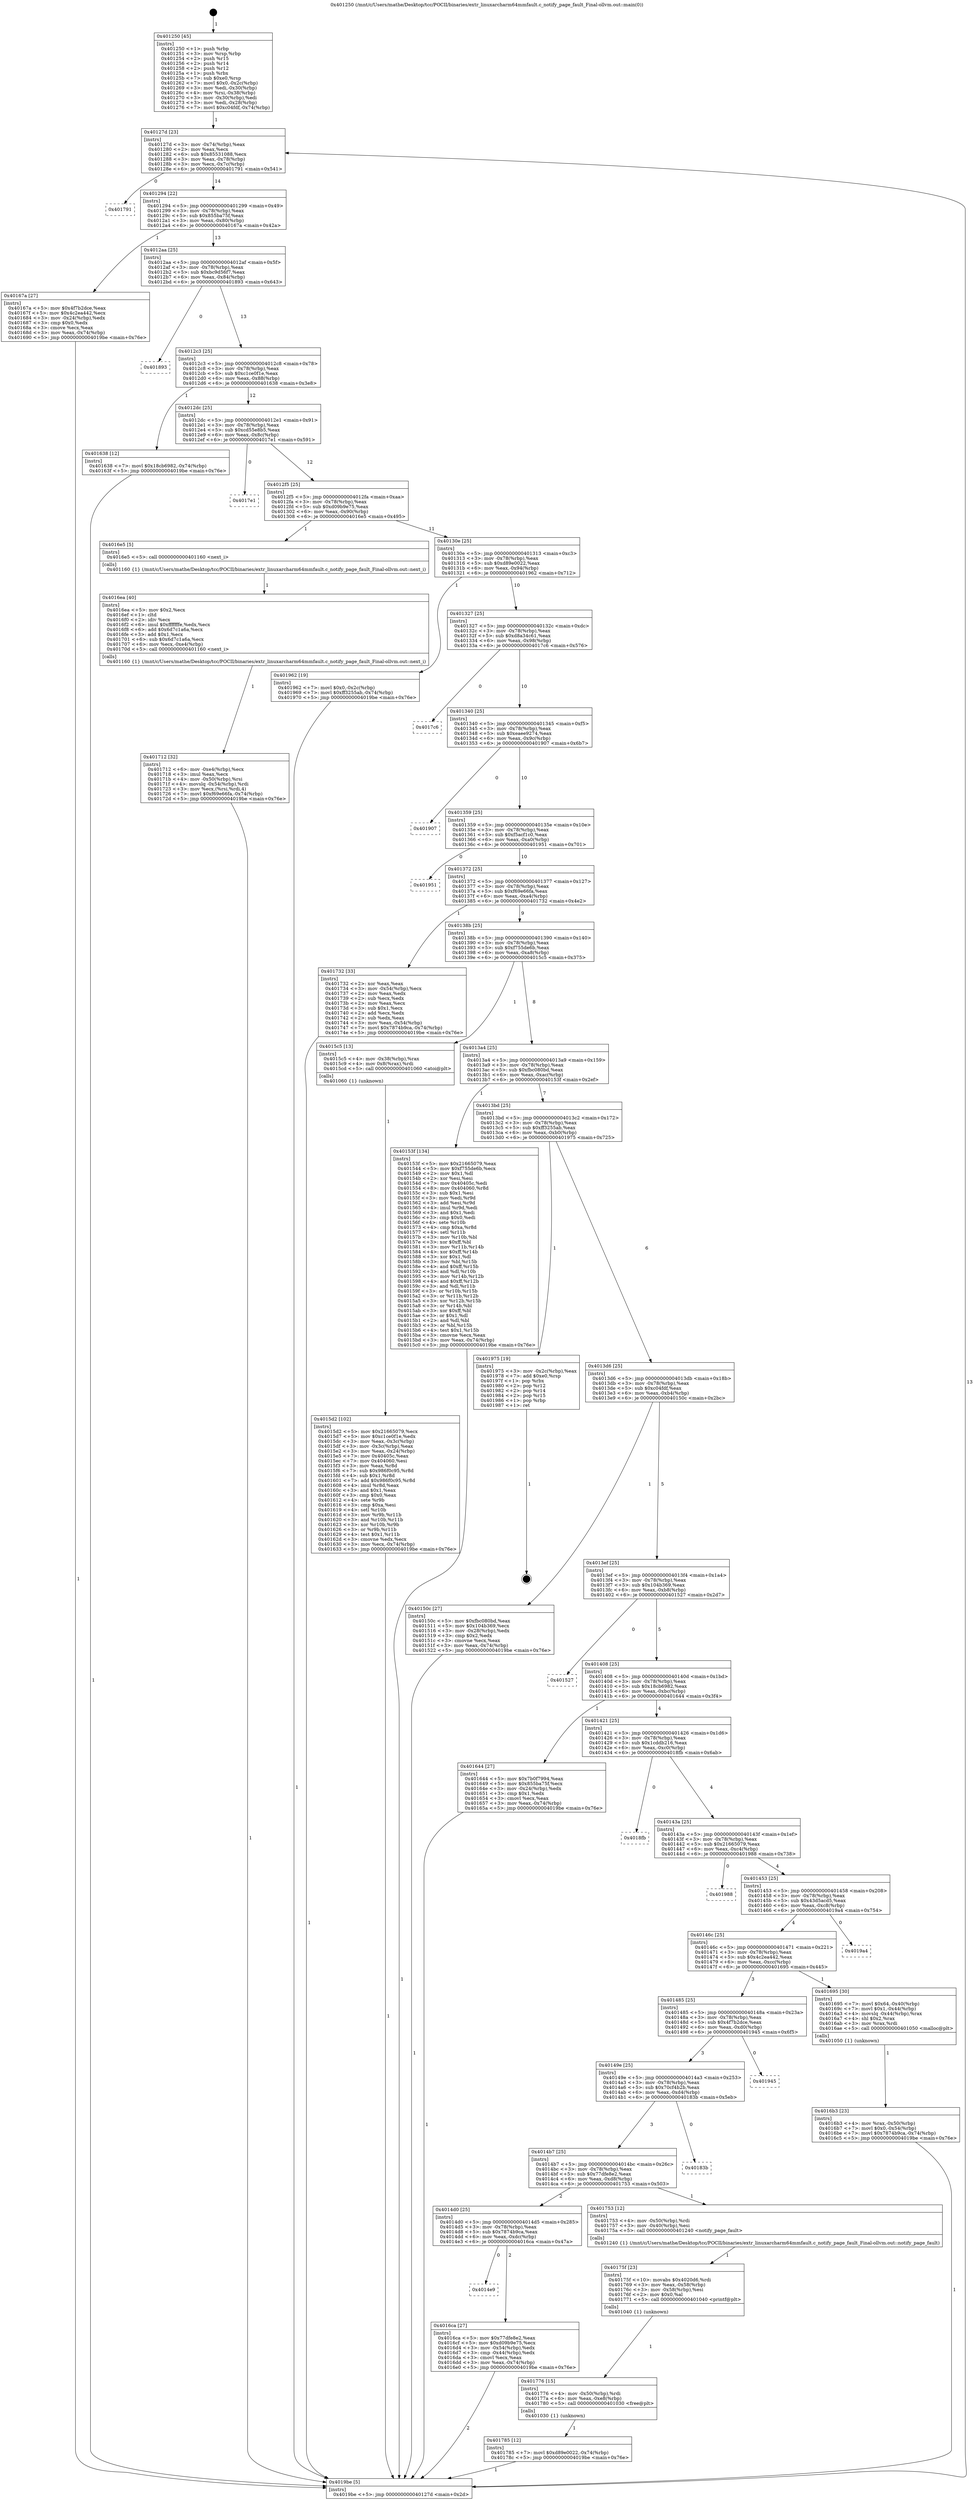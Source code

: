 digraph "0x401250" {
  label = "0x401250 (/mnt/c/Users/mathe/Desktop/tcc/POCII/binaries/extr_linuxarcharm64mmfault.c_notify_page_fault_Final-ollvm.out::main(0))"
  labelloc = "t"
  node[shape=record]

  Entry [label="",width=0.3,height=0.3,shape=circle,fillcolor=black,style=filled]
  "0x40127d" [label="{
     0x40127d [23]\l
     | [instrs]\l
     &nbsp;&nbsp;0x40127d \<+3\>: mov -0x74(%rbp),%eax\l
     &nbsp;&nbsp;0x401280 \<+2\>: mov %eax,%ecx\l
     &nbsp;&nbsp;0x401282 \<+6\>: sub $0x85531088,%ecx\l
     &nbsp;&nbsp;0x401288 \<+3\>: mov %eax,-0x78(%rbp)\l
     &nbsp;&nbsp;0x40128b \<+3\>: mov %ecx,-0x7c(%rbp)\l
     &nbsp;&nbsp;0x40128e \<+6\>: je 0000000000401791 \<main+0x541\>\l
  }"]
  "0x401791" [label="{
     0x401791\l
  }", style=dashed]
  "0x401294" [label="{
     0x401294 [22]\l
     | [instrs]\l
     &nbsp;&nbsp;0x401294 \<+5\>: jmp 0000000000401299 \<main+0x49\>\l
     &nbsp;&nbsp;0x401299 \<+3\>: mov -0x78(%rbp),%eax\l
     &nbsp;&nbsp;0x40129c \<+5\>: sub $0x855ba75f,%eax\l
     &nbsp;&nbsp;0x4012a1 \<+3\>: mov %eax,-0x80(%rbp)\l
     &nbsp;&nbsp;0x4012a4 \<+6\>: je 000000000040167a \<main+0x42a\>\l
  }"]
  Exit [label="",width=0.3,height=0.3,shape=circle,fillcolor=black,style=filled,peripheries=2]
  "0x40167a" [label="{
     0x40167a [27]\l
     | [instrs]\l
     &nbsp;&nbsp;0x40167a \<+5\>: mov $0x4f7b2dce,%eax\l
     &nbsp;&nbsp;0x40167f \<+5\>: mov $0x4c2ea442,%ecx\l
     &nbsp;&nbsp;0x401684 \<+3\>: mov -0x24(%rbp),%edx\l
     &nbsp;&nbsp;0x401687 \<+3\>: cmp $0x0,%edx\l
     &nbsp;&nbsp;0x40168a \<+3\>: cmove %ecx,%eax\l
     &nbsp;&nbsp;0x40168d \<+3\>: mov %eax,-0x74(%rbp)\l
     &nbsp;&nbsp;0x401690 \<+5\>: jmp 00000000004019be \<main+0x76e\>\l
  }"]
  "0x4012aa" [label="{
     0x4012aa [25]\l
     | [instrs]\l
     &nbsp;&nbsp;0x4012aa \<+5\>: jmp 00000000004012af \<main+0x5f\>\l
     &nbsp;&nbsp;0x4012af \<+3\>: mov -0x78(%rbp),%eax\l
     &nbsp;&nbsp;0x4012b2 \<+5\>: sub $0xbc9d56f7,%eax\l
     &nbsp;&nbsp;0x4012b7 \<+6\>: mov %eax,-0x84(%rbp)\l
     &nbsp;&nbsp;0x4012bd \<+6\>: je 0000000000401893 \<main+0x643\>\l
  }"]
  "0x401785" [label="{
     0x401785 [12]\l
     | [instrs]\l
     &nbsp;&nbsp;0x401785 \<+7\>: movl $0xd89e0022,-0x74(%rbp)\l
     &nbsp;&nbsp;0x40178c \<+5\>: jmp 00000000004019be \<main+0x76e\>\l
  }"]
  "0x401893" [label="{
     0x401893\l
  }", style=dashed]
  "0x4012c3" [label="{
     0x4012c3 [25]\l
     | [instrs]\l
     &nbsp;&nbsp;0x4012c3 \<+5\>: jmp 00000000004012c8 \<main+0x78\>\l
     &nbsp;&nbsp;0x4012c8 \<+3\>: mov -0x78(%rbp),%eax\l
     &nbsp;&nbsp;0x4012cb \<+5\>: sub $0xc1ce0f1e,%eax\l
     &nbsp;&nbsp;0x4012d0 \<+6\>: mov %eax,-0x88(%rbp)\l
     &nbsp;&nbsp;0x4012d6 \<+6\>: je 0000000000401638 \<main+0x3e8\>\l
  }"]
  "0x401776" [label="{
     0x401776 [15]\l
     | [instrs]\l
     &nbsp;&nbsp;0x401776 \<+4\>: mov -0x50(%rbp),%rdi\l
     &nbsp;&nbsp;0x40177a \<+6\>: mov %eax,-0xe8(%rbp)\l
     &nbsp;&nbsp;0x401780 \<+5\>: call 0000000000401030 \<free@plt\>\l
     | [calls]\l
     &nbsp;&nbsp;0x401030 \{1\} (unknown)\l
  }"]
  "0x401638" [label="{
     0x401638 [12]\l
     | [instrs]\l
     &nbsp;&nbsp;0x401638 \<+7\>: movl $0x18cb6982,-0x74(%rbp)\l
     &nbsp;&nbsp;0x40163f \<+5\>: jmp 00000000004019be \<main+0x76e\>\l
  }"]
  "0x4012dc" [label="{
     0x4012dc [25]\l
     | [instrs]\l
     &nbsp;&nbsp;0x4012dc \<+5\>: jmp 00000000004012e1 \<main+0x91\>\l
     &nbsp;&nbsp;0x4012e1 \<+3\>: mov -0x78(%rbp),%eax\l
     &nbsp;&nbsp;0x4012e4 \<+5\>: sub $0xcd55e8b5,%eax\l
     &nbsp;&nbsp;0x4012e9 \<+6\>: mov %eax,-0x8c(%rbp)\l
     &nbsp;&nbsp;0x4012ef \<+6\>: je 00000000004017e1 \<main+0x591\>\l
  }"]
  "0x40175f" [label="{
     0x40175f [23]\l
     | [instrs]\l
     &nbsp;&nbsp;0x40175f \<+10\>: movabs $0x4020d6,%rdi\l
     &nbsp;&nbsp;0x401769 \<+3\>: mov %eax,-0x58(%rbp)\l
     &nbsp;&nbsp;0x40176c \<+3\>: mov -0x58(%rbp),%esi\l
     &nbsp;&nbsp;0x40176f \<+2\>: mov $0x0,%al\l
     &nbsp;&nbsp;0x401771 \<+5\>: call 0000000000401040 \<printf@plt\>\l
     | [calls]\l
     &nbsp;&nbsp;0x401040 \{1\} (unknown)\l
  }"]
  "0x4017e1" [label="{
     0x4017e1\l
  }", style=dashed]
  "0x4012f5" [label="{
     0x4012f5 [25]\l
     | [instrs]\l
     &nbsp;&nbsp;0x4012f5 \<+5\>: jmp 00000000004012fa \<main+0xaa\>\l
     &nbsp;&nbsp;0x4012fa \<+3\>: mov -0x78(%rbp),%eax\l
     &nbsp;&nbsp;0x4012fd \<+5\>: sub $0xd09b9e75,%eax\l
     &nbsp;&nbsp;0x401302 \<+6\>: mov %eax,-0x90(%rbp)\l
     &nbsp;&nbsp;0x401308 \<+6\>: je 00000000004016e5 \<main+0x495\>\l
  }"]
  "0x401712" [label="{
     0x401712 [32]\l
     | [instrs]\l
     &nbsp;&nbsp;0x401712 \<+6\>: mov -0xe4(%rbp),%ecx\l
     &nbsp;&nbsp;0x401718 \<+3\>: imul %eax,%ecx\l
     &nbsp;&nbsp;0x40171b \<+4\>: mov -0x50(%rbp),%rsi\l
     &nbsp;&nbsp;0x40171f \<+4\>: movslq -0x54(%rbp),%rdi\l
     &nbsp;&nbsp;0x401723 \<+3\>: mov %ecx,(%rsi,%rdi,4)\l
     &nbsp;&nbsp;0x401726 \<+7\>: movl $0xf69e66fa,-0x74(%rbp)\l
     &nbsp;&nbsp;0x40172d \<+5\>: jmp 00000000004019be \<main+0x76e\>\l
  }"]
  "0x4016e5" [label="{
     0x4016e5 [5]\l
     | [instrs]\l
     &nbsp;&nbsp;0x4016e5 \<+5\>: call 0000000000401160 \<next_i\>\l
     | [calls]\l
     &nbsp;&nbsp;0x401160 \{1\} (/mnt/c/Users/mathe/Desktop/tcc/POCII/binaries/extr_linuxarcharm64mmfault.c_notify_page_fault_Final-ollvm.out::next_i)\l
  }"]
  "0x40130e" [label="{
     0x40130e [25]\l
     | [instrs]\l
     &nbsp;&nbsp;0x40130e \<+5\>: jmp 0000000000401313 \<main+0xc3\>\l
     &nbsp;&nbsp;0x401313 \<+3\>: mov -0x78(%rbp),%eax\l
     &nbsp;&nbsp;0x401316 \<+5\>: sub $0xd89e0022,%eax\l
     &nbsp;&nbsp;0x40131b \<+6\>: mov %eax,-0x94(%rbp)\l
     &nbsp;&nbsp;0x401321 \<+6\>: je 0000000000401962 \<main+0x712\>\l
  }"]
  "0x4016ea" [label="{
     0x4016ea [40]\l
     | [instrs]\l
     &nbsp;&nbsp;0x4016ea \<+5\>: mov $0x2,%ecx\l
     &nbsp;&nbsp;0x4016ef \<+1\>: cltd\l
     &nbsp;&nbsp;0x4016f0 \<+2\>: idiv %ecx\l
     &nbsp;&nbsp;0x4016f2 \<+6\>: imul $0xfffffffe,%edx,%ecx\l
     &nbsp;&nbsp;0x4016f8 \<+6\>: add $0x6d7c1a6a,%ecx\l
     &nbsp;&nbsp;0x4016fe \<+3\>: add $0x1,%ecx\l
     &nbsp;&nbsp;0x401701 \<+6\>: sub $0x6d7c1a6a,%ecx\l
     &nbsp;&nbsp;0x401707 \<+6\>: mov %ecx,-0xe4(%rbp)\l
     &nbsp;&nbsp;0x40170d \<+5\>: call 0000000000401160 \<next_i\>\l
     | [calls]\l
     &nbsp;&nbsp;0x401160 \{1\} (/mnt/c/Users/mathe/Desktop/tcc/POCII/binaries/extr_linuxarcharm64mmfault.c_notify_page_fault_Final-ollvm.out::next_i)\l
  }"]
  "0x401962" [label="{
     0x401962 [19]\l
     | [instrs]\l
     &nbsp;&nbsp;0x401962 \<+7\>: movl $0x0,-0x2c(%rbp)\l
     &nbsp;&nbsp;0x401969 \<+7\>: movl $0xff3255ab,-0x74(%rbp)\l
     &nbsp;&nbsp;0x401970 \<+5\>: jmp 00000000004019be \<main+0x76e\>\l
  }"]
  "0x401327" [label="{
     0x401327 [25]\l
     | [instrs]\l
     &nbsp;&nbsp;0x401327 \<+5\>: jmp 000000000040132c \<main+0xdc\>\l
     &nbsp;&nbsp;0x40132c \<+3\>: mov -0x78(%rbp),%eax\l
     &nbsp;&nbsp;0x40132f \<+5\>: sub $0xd8a34c61,%eax\l
     &nbsp;&nbsp;0x401334 \<+6\>: mov %eax,-0x98(%rbp)\l
     &nbsp;&nbsp;0x40133a \<+6\>: je 00000000004017c6 \<main+0x576\>\l
  }"]
  "0x4014e9" [label="{
     0x4014e9\l
  }", style=dashed]
  "0x4017c6" [label="{
     0x4017c6\l
  }", style=dashed]
  "0x401340" [label="{
     0x401340 [25]\l
     | [instrs]\l
     &nbsp;&nbsp;0x401340 \<+5\>: jmp 0000000000401345 \<main+0xf5\>\l
     &nbsp;&nbsp;0x401345 \<+3\>: mov -0x78(%rbp),%eax\l
     &nbsp;&nbsp;0x401348 \<+5\>: sub $0xeaee9274,%eax\l
     &nbsp;&nbsp;0x40134d \<+6\>: mov %eax,-0x9c(%rbp)\l
     &nbsp;&nbsp;0x401353 \<+6\>: je 0000000000401907 \<main+0x6b7\>\l
  }"]
  "0x4016ca" [label="{
     0x4016ca [27]\l
     | [instrs]\l
     &nbsp;&nbsp;0x4016ca \<+5\>: mov $0x77dfe8e2,%eax\l
     &nbsp;&nbsp;0x4016cf \<+5\>: mov $0xd09b9e75,%ecx\l
     &nbsp;&nbsp;0x4016d4 \<+3\>: mov -0x54(%rbp),%edx\l
     &nbsp;&nbsp;0x4016d7 \<+3\>: cmp -0x44(%rbp),%edx\l
     &nbsp;&nbsp;0x4016da \<+3\>: cmovl %ecx,%eax\l
     &nbsp;&nbsp;0x4016dd \<+3\>: mov %eax,-0x74(%rbp)\l
     &nbsp;&nbsp;0x4016e0 \<+5\>: jmp 00000000004019be \<main+0x76e\>\l
  }"]
  "0x401907" [label="{
     0x401907\l
  }", style=dashed]
  "0x401359" [label="{
     0x401359 [25]\l
     | [instrs]\l
     &nbsp;&nbsp;0x401359 \<+5\>: jmp 000000000040135e \<main+0x10e\>\l
     &nbsp;&nbsp;0x40135e \<+3\>: mov -0x78(%rbp),%eax\l
     &nbsp;&nbsp;0x401361 \<+5\>: sub $0xf5acf1c0,%eax\l
     &nbsp;&nbsp;0x401366 \<+6\>: mov %eax,-0xa0(%rbp)\l
     &nbsp;&nbsp;0x40136c \<+6\>: je 0000000000401951 \<main+0x701\>\l
  }"]
  "0x4014d0" [label="{
     0x4014d0 [25]\l
     | [instrs]\l
     &nbsp;&nbsp;0x4014d0 \<+5\>: jmp 00000000004014d5 \<main+0x285\>\l
     &nbsp;&nbsp;0x4014d5 \<+3\>: mov -0x78(%rbp),%eax\l
     &nbsp;&nbsp;0x4014d8 \<+5\>: sub $0x7874b9ca,%eax\l
     &nbsp;&nbsp;0x4014dd \<+6\>: mov %eax,-0xdc(%rbp)\l
     &nbsp;&nbsp;0x4014e3 \<+6\>: je 00000000004016ca \<main+0x47a\>\l
  }"]
  "0x401951" [label="{
     0x401951\l
  }", style=dashed]
  "0x401372" [label="{
     0x401372 [25]\l
     | [instrs]\l
     &nbsp;&nbsp;0x401372 \<+5\>: jmp 0000000000401377 \<main+0x127\>\l
     &nbsp;&nbsp;0x401377 \<+3\>: mov -0x78(%rbp),%eax\l
     &nbsp;&nbsp;0x40137a \<+5\>: sub $0xf69e66fa,%eax\l
     &nbsp;&nbsp;0x40137f \<+6\>: mov %eax,-0xa4(%rbp)\l
     &nbsp;&nbsp;0x401385 \<+6\>: je 0000000000401732 \<main+0x4e2\>\l
  }"]
  "0x401753" [label="{
     0x401753 [12]\l
     | [instrs]\l
     &nbsp;&nbsp;0x401753 \<+4\>: mov -0x50(%rbp),%rdi\l
     &nbsp;&nbsp;0x401757 \<+3\>: mov -0x40(%rbp),%esi\l
     &nbsp;&nbsp;0x40175a \<+5\>: call 0000000000401240 \<notify_page_fault\>\l
     | [calls]\l
     &nbsp;&nbsp;0x401240 \{1\} (/mnt/c/Users/mathe/Desktop/tcc/POCII/binaries/extr_linuxarcharm64mmfault.c_notify_page_fault_Final-ollvm.out::notify_page_fault)\l
  }"]
  "0x401732" [label="{
     0x401732 [33]\l
     | [instrs]\l
     &nbsp;&nbsp;0x401732 \<+2\>: xor %eax,%eax\l
     &nbsp;&nbsp;0x401734 \<+3\>: mov -0x54(%rbp),%ecx\l
     &nbsp;&nbsp;0x401737 \<+2\>: mov %eax,%edx\l
     &nbsp;&nbsp;0x401739 \<+2\>: sub %ecx,%edx\l
     &nbsp;&nbsp;0x40173b \<+2\>: mov %eax,%ecx\l
     &nbsp;&nbsp;0x40173d \<+3\>: sub $0x1,%ecx\l
     &nbsp;&nbsp;0x401740 \<+2\>: add %ecx,%edx\l
     &nbsp;&nbsp;0x401742 \<+2\>: sub %edx,%eax\l
     &nbsp;&nbsp;0x401744 \<+3\>: mov %eax,-0x54(%rbp)\l
     &nbsp;&nbsp;0x401747 \<+7\>: movl $0x7874b9ca,-0x74(%rbp)\l
     &nbsp;&nbsp;0x40174e \<+5\>: jmp 00000000004019be \<main+0x76e\>\l
  }"]
  "0x40138b" [label="{
     0x40138b [25]\l
     | [instrs]\l
     &nbsp;&nbsp;0x40138b \<+5\>: jmp 0000000000401390 \<main+0x140\>\l
     &nbsp;&nbsp;0x401390 \<+3\>: mov -0x78(%rbp),%eax\l
     &nbsp;&nbsp;0x401393 \<+5\>: sub $0xf755de6b,%eax\l
     &nbsp;&nbsp;0x401398 \<+6\>: mov %eax,-0xa8(%rbp)\l
     &nbsp;&nbsp;0x40139e \<+6\>: je 00000000004015c5 \<main+0x375\>\l
  }"]
  "0x4014b7" [label="{
     0x4014b7 [25]\l
     | [instrs]\l
     &nbsp;&nbsp;0x4014b7 \<+5\>: jmp 00000000004014bc \<main+0x26c\>\l
     &nbsp;&nbsp;0x4014bc \<+3\>: mov -0x78(%rbp),%eax\l
     &nbsp;&nbsp;0x4014bf \<+5\>: sub $0x77dfe8e2,%eax\l
     &nbsp;&nbsp;0x4014c4 \<+6\>: mov %eax,-0xd8(%rbp)\l
     &nbsp;&nbsp;0x4014ca \<+6\>: je 0000000000401753 \<main+0x503\>\l
  }"]
  "0x4015c5" [label="{
     0x4015c5 [13]\l
     | [instrs]\l
     &nbsp;&nbsp;0x4015c5 \<+4\>: mov -0x38(%rbp),%rax\l
     &nbsp;&nbsp;0x4015c9 \<+4\>: mov 0x8(%rax),%rdi\l
     &nbsp;&nbsp;0x4015cd \<+5\>: call 0000000000401060 \<atoi@plt\>\l
     | [calls]\l
     &nbsp;&nbsp;0x401060 \{1\} (unknown)\l
  }"]
  "0x4013a4" [label="{
     0x4013a4 [25]\l
     | [instrs]\l
     &nbsp;&nbsp;0x4013a4 \<+5\>: jmp 00000000004013a9 \<main+0x159\>\l
     &nbsp;&nbsp;0x4013a9 \<+3\>: mov -0x78(%rbp),%eax\l
     &nbsp;&nbsp;0x4013ac \<+5\>: sub $0xfbc080bd,%eax\l
     &nbsp;&nbsp;0x4013b1 \<+6\>: mov %eax,-0xac(%rbp)\l
     &nbsp;&nbsp;0x4013b7 \<+6\>: je 000000000040153f \<main+0x2ef\>\l
  }"]
  "0x40183b" [label="{
     0x40183b\l
  }", style=dashed]
  "0x40153f" [label="{
     0x40153f [134]\l
     | [instrs]\l
     &nbsp;&nbsp;0x40153f \<+5\>: mov $0x21665079,%eax\l
     &nbsp;&nbsp;0x401544 \<+5\>: mov $0xf755de6b,%ecx\l
     &nbsp;&nbsp;0x401549 \<+2\>: mov $0x1,%dl\l
     &nbsp;&nbsp;0x40154b \<+2\>: xor %esi,%esi\l
     &nbsp;&nbsp;0x40154d \<+7\>: mov 0x40405c,%edi\l
     &nbsp;&nbsp;0x401554 \<+8\>: mov 0x404060,%r8d\l
     &nbsp;&nbsp;0x40155c \<+3\>: sub $0x1,%esi\l
     &nbsp;&nbsp;0x40155f \<+3\>: mov %edi,%r9d\l
     &nbsp;&nbsp;0x401562 \<+3\>: add %esi,%r9d\l
     &nbsp;&nbsp;0x401565 \<+4\>: imul %r9d,%edi\l
     &nbsp;&nbsp;0x401569 \<+3\>: and $0x1,%edi\l
     &nbsp;&nbsp;0x40156c \<+3\>: cmp $0x0,%edi\l
     &nbsp;&nbsp;0x40156f \<+4\>: sete %r10b\l
     &nbsp;&nbsp;0x401573 \<+4\>: cmp $0xa,%r8d\l
     &nbsp;&nbsp;0x401577 \<+4\>: setl %r11b\l
     &nbsp;&nbsp;0x40157b \<+3\>: mov %r10b,%bl\l
     &nbsp;&nbsp;0x40157e \<+3\>: xor $0xff,%bl\l
     &nbsp;&nbsp;0x401581 \<+3\>: mov %r11b,%r14b\l
     &nbsp;&nbsp;0x401584 \<+4\>: xor $0xff,%r14b\l
     &nbsp;&nbsp;0x401588 \<+3\>: xor $0x1,%dl\l
     &nbsp;&nbsp;0x40158b \<+3\>: mov %bl,%r15b\l
     &nbsp;&nbsp;0x40158e \<+4\>: and $0xff,%r15b\l
     &nbsp;&nbsp;0x401592 \<+3\>: and %dl,%r10b\l
     &nbsp;&nbsp;0x401595 \<+3\>: mov %r14b,%r12b\l
     &nbsp;&nbsp;0x401598 \<+4\>: and $0xff,%r12b\l
     &nbsp;&nbsp;0x40159c \<+3\>: and %dl,%r11b\l
     &nbsp;&nbsp;0x40159f \<+3\>: or %r10b,%r15b\l
     &nbsp;&nbsp;0x4015a2 \<+3\>: or %r11b,%r12b\l
     &nbsp;&nbsp;0x4015a5 \<+3\>: xor %r12b,%r15b\l
     &nbsp;&nbsp;0x4015a8 \<+3\>: or %r14b,%bl\l
     &nbsp;&nbsp;0x4015ab \<+3\>: xor $0xff,%bl\l
     &nbsp;&nbsp;0x4015ae \<+3\>: or $0x1,%dl\l
     &nbsp;&nbsp;0x4015b1 \<+2\>: and %dl,%bl\l
     &nbsp;&nbsp;0x4015b3 \<+3\>: or %bl,%r15b\l
     &nbsp;&nbsp;0x4015b6 \<+4\>: test $0x1,%r15b\l
     &nbsp;&nbsp;0x4015ba \<+3\>: cmovne %ecx,%eax\l
     &nbsp;&nbsp;0x4015bd \<+3\>: mov %eax,-0x74(%rbp)\l
     &nbsp;&nbsp;0x4015c0 \<+5\>: jmp 00000000004019be \<main+0x76e\>\l
  }"]
  "0x4013bd" [label="{
     0x4013bd [25]\l
     | [instrs]\l
     &nbsp;&nbsp;0x4013bd \<+5\>: jmp 00000000004013c2 \<main+0x172\>\l
     &nbsp;&nbsp;0x4013c2 \<+3\>: mov -0x78(%rbp),%eax\l
     &nbsp;&nbsp;0x4013c5 \<+5\>: sub $0xff3255ab,%eax\l
     &nbsp;&nbsp;0x4013ca \<+6\>: mov %eax,-0xb0(%rbp)\l
     &nbsp;&nbsp;0x4013d0 \<+6\>: je 0000000000401975 \<main+0x725\>\l
  }"]
  "0x40149e" [label="{
     0x40149e [25]\l
     | [instrs]\l
     &nbsp;&nbsp;0x40149e \<+5\>: jmp 00000000004014a3 \<main+0x253\>\l
     &nbsp;&nbsp;0x4014a3 \<+3\>: mov -0x78(%rbp),%eax\l
     &nbsp;&nbsp;0x4014a6 \<+5\>: sub $0x70cf4b2b,%eax\l
     &nbsp;&nbsp;0x4014ab \<+6\>: mov %eax,-0xd4(%rbp)\l
     &nbsp;&nbsp;0x4014b1 \<+6\>: je 000000000040183b \<main+0x5eb\>\l
  }"]
  "0x401975" [label="{
     0x401975 [19]\l
     | [instrs]\l
     &nbsp;&nbsp;0x401975 \<+3\>: mov -0x2c(%rbp),%eax\l
     &nbsp;&nbsp;0x401978 \<+7\>: add $0xe0,%rsp\l
     &nbsp;&nbsp;0x40197f \<+1\>: pop %rbx\l
     &nbsp;&nbsp;0x401980 \<+2\>: pop %r12\l
     &nbsp;&nbsp;0x401982 \<+2\>: pop %r14\l
     &nbsp;&nbsp;0x401984 \<+2\>: pop %r15\l
     &nbsp;&nbsp;0x401986 \<+1\>: pop %rbp\l
     &nbsp;&nbsp;0x401987 \<+1\>: ret\l
  }"]
  "0x4013d6" [label="{
     0x4013d6 [25]\l
     | [instrs]\l
     &nbsp;&nbsp;0x4013d6 \<+5\>: jmp 00000000004013db \<main+0x18b\>\l
     &nbsp;&nbsp;0x4013db \<+3\>: mov -0x78(%rbp),%eax\l
     &nbsp;&nbsp;0x4013de \<+5\>: sub $0xc04fdf,%eax\l
     &nbsp;&nbsp;0x4013e3 \<+6\>: mov %eax,-0xb4(%rbp)\l
     &nbsp;&nbsp;0x4013e9 \<+6\>: je 000000000040150c \<main+0x2bc\>\l
  }"]
  "0x401945" [label="{
     0x401945\l
  }", style=dashed]
  "0x40150c" [label="{
     0x40150c [27]\l
     | [instrs]\l
     &nbsp;&nbsp;0x40150c \<+5\>: mov $0xfbc080bd,%eax\l
     &nbsp;&nbsp;0x401511 \<+5\>: mov $0x104b369,%ecx\l
     &nbsp;&nbsp;0x401516 \<+3\>: mov -0x28(%rbp),%edx\l
     &nbsp;&nbsp;0x401519 \<+3\>: cmp $0x2,%edx\l
     &nbsp;&nbsp;0x40151c \<+3\>: cmovne %ecx,%eax\l
     &nbsp;&nbsp;0x40151f \<+3\>: mov %eax,-0x74(%rbp)\l
     &nbsp;&nbsp;0x401522 \<+5\>: jmp 00000000004019be \<main+0x76e\>\l
  }"]
  "0x4013ef" [label="{
     0x4013ef [25]\l
     | [instrs]\l
     &nbsp;&nbsp;0x4013ef \<+5\>: jmp 00000000004013f4 \<main+0x1a4\>\l
     &nbsp;&nbsp;0x4013f4 \<+3\>: mov -0x78(%rbp),%eax\l
     &nbsp;&nbsp;0x4013f7 \<+5\>: sub $0x104b369,%eax\l
     &nbsp;&nbsp;0x4013fc \<+6\>: mov %eax,-0xb8(%rbp)\l
     &nbsp;&nbsp;0x401402 \<+6\>: je 0000000000401527 \<main+0x2d7\>\l
  }"]
  "0x4019be" [label="{
     0x4019be [5]\l
     | [instrs]\l
     &nbsp;&nbsp;0x4019be \<+5\>: jmp 000000000040127d \<main+0x2d\>\l
  }"]
  "0x401250" [label="{
     0x401250 [45]\l
     | [instrs]\l
     &nbsp;&nbsp;0x401250 \<+1\>: push %rbp\l
     &nbsp;&nbsp;0x401251 \<+3\>: mov %rsp,%rbp\l
     &nbsp;&nbsp;0x401254 \<+2\>: push %r15\l
     &nbsp;&nbsp;0x401256 \<+2\>: push %r14\l
     &nbsp;&nbsp;0x401258 \<+2\>: push %r12\l
     &nbsp;&nbsp;0x40125a \<+1\>: push %rbx\l
     &nbsp;&nbsp;0x40125b \<+7\>: sub $0xe0,%rsp\l
     &nbsp;&nbsp;0x401262 \<+7\>: movl $0x0,-0x2c(%rbp)\l
     &nbsp;&nbsp;0x401269 \<+3\>: mov %edi,-0x30(%rbp)\l
     &nbsp;&nbsp;0x40126c \<+4\>: mov %rsi,-0x38(%rbp)\l
     &nbsp;&nbsp;0x401270 \<+3\>: mov -0x30(%rbp),%edi\l
     &nbsp;&nbsp;0x401273 \<+3\>: mov %edi,-0x28(%rbp)\l
     &nbsp;&nbsp;0x401276 \<+7\>: movl $0xc04fdf,-0x74(%rbp)\l
  }"]
  "0x4015d2" [label="{
     0x4015d2 [102]\l
     | [instrs]\l
     &nbsp;&nbsp;0x4015d2 \<+5\>: mov $0x21665079,%ecx\l
     &nbsp;&nbsp;0x4015d7 \<+5\>: mov $0xc1ce0f1e,%edx\l
     &nbsp;&nbsp;0x4015dc \<+3\>: mov %eax,-0x3c(%rbp)\l
     &nbsp;&nbsp;0x4015df \<+3\>: mov -0x3c(%rbp),%eax\l
     &nbsp;&nbsp;0x4015e2 \<+3\>: mov %eax,-0x24(%rbp)\l
     &nbsp;&nbsp;0x4015e5 \<+7\>: mov 0x40405c,%eax\l
     &nbsp;&nbsp;0x4015ec \<+7\>: mov 0x404060,%esi\l
     &nbsp;&nbsp;0x4015f3 \<+3\>: mov %eax,%r8d\l
     &nbsp;&nbsp;0x4015f6 \<+7\>: sub $0x986f0c95,%r8d\l
     &nbsp;&nbsp;0x4015fd \<+4\>: sub $0x1,%r8d\l
     &nbsp;&nbsp;0x401601 \<+7\>: add $0x986f0c95,%r8d\l
     &nbsp;&nbsp;0x401608 \<+4\>: imul %r8d,%eax\l
     &nbsp;&nbsp;0x40160c \<+3\>: and $0x1,%eax\l
     &nbsp;&nbsp;0x40160f \<+3\>: cmp $0x0,%eax\l
     &nbsp;&nbsp;0x401612 \<+4\>: sete %r9b\l
     &nbsp;&nbsp;0x401616 \<+3\>: cmp $0xa,%esi\l
     &nbsp;&nbsp;0x401619 \<+4\>: setl %r10b\l
     &nbsp;&nbsp;0x40161d \<+3\>: mov %r9b,%r11b\l
     &nbsp;&nbsp;0x401620 \<+3\>: and %r10b,%r11b\l
     &nbsp;&nbsp;0x401623 \<+3\>: xor %r10b,%r9b\l
     &nbsp;&nbsp;0x401626 \<+3\>: or %r9b,%r11b\l
     &nbsp;&nbsp;0x401629 \<+4\>: test $0x1,%r11b\l
     &nbsp;&nbsp;0x40162d \<+3\>: cmovne %edx,%ecx\l
     &nbsp;&nbsp;0x401630 \<+3\>: mov %ecx,-0x74(%rbp)\l
     &nbsp;&nbsp;0x401633 \<+5\>: jmp 00000000004019be \<main+0x76e\>\l
  }"]
  "0x4016b3" [label="{
     0x4016b3 [23]\l
     | [instrs]\l
     &nbsp;&nbsp;0x4016b3 \<+4\>: mov %rax,-0x50(%rbp)\l
     &nbsp;&nbsp;0x4016b7 \<+7\>: movl $0x0,-0x54(%rbp)\l
     &nbsp;&nbsp;0x4016be \<+7\>: movl $0x7874b9ca,-0x74(%rbp)\l
     &nbsp;&nbsp;0x4016c5 \<+5\>: jmp 00000000004019be \<main+0x76e\>\l
  }"]
  "0x401527" [label="{
     0x401527\l
  }", style=dashed]
  "0x401408" [label="{
     0x401408 [25]\l
     | [instrs]\l
     &nbsp;&nbsp;0x401408 \<+5\>: jmp 000000000040140d \<main+0x1bd\>\l
     &nbsp;&nbsp;0x40140d \<+3\>: mov -0x78(%rbp),%eax\l
     &nbsp;&nbsp;0x401410 \<+5\>: sub $0x18cb6982,%eax\l
     &nbsp;&nbsp;0x401415 \<+6\>: mov %eax,-0xbc(%rbp)\l
     &nbsp;&nbsp;0x40141b \<+6\>: je 0000000000401644 \<main+0x3f4\>\l
  }"]
  "0x401485" [label="{
     0x401485 [25]\l
     | [instrs]\l
     &nbsp;&nbsp;0x401485 \<+5\>: jmp 000000000040148a \<main+0x23a\>\l
     &nbsp;&nbsp;0x40148a \<+3\>: mov -0x78(%rbp),%eax\l
     &nbsp;&nbsp;0x40148d \<+5\>: sub $0x4f7b2dce,%eax\l
     &nbsp;&nbsp;0x401492 \<+6\>: mov %eax,-0xd0(%rbp)\l
     &nbsp;&nbsp;0x401498 \<+6\>: je 0000000000401945 \<main+0x6f5\>\l
  }"]
  "0x401644" [label="{
     0x401644 [27]\l
     | [instrs]\l
     &nbsp;&nbsp;0x401644 \<+5\>: mov $0x7b0f7994,%eax\l
     &nbsp;&nbsp;0x401649 \<+5\>: mov $0x855ba75f,%ecx\l
     &nbsp;&nbsp;0x40164e \<+3\>: mov -0x24(%rbp),%edx\l
     &nbsp;&nbsp;0x401651 \<+3\>: cmp $0x1,%edx\l
     &nbsp;&nbsp;0x401654 \<+3\>: cmovl %ecx,%eax\l
     &nbsp;&nbsp;0x401657 \<+3\>: mov %eax,-0x74(%rbp)\l
     &nbsp;&nbsp;0x40165a \<+5\>: jmp 00000000004019be \<main+0x76e\>\l
  }"]
  "0x401421" [label="{
     0x401421 [25]\l
     | [instrs]\l
     &nbsp;&nbsp;0x401421 \<+5\>: jmp 0000000000401426 \<main+0x1d6\>\l
     &nbsp;&nbsp;0x401426 \<+3\>: mov -0x78(%rbp),%eax\l
     &nbsp;&nbsp;0x401429 \<+5\>: sub $0x1cddb216,%eax\l
     &nbsp;&nbsp;0x40142e \<+6\>: mov %eax,-0xc0(%rbp)\l
     &nbsp;&nbsp;0x401434 \<+6\>: je 00000000004018fb \<main+0x6ab\>\l
  }"]
  "0x401695" [label="{
     0x401695 [30]\l
     | [instrs]\l
     &nbsp;&nbsp;0x401695 \<+7\>: movl $0x64,-0x40(%rbp)\l
     &nbsp;&nbsp;0x40169c \<+7\>: movl $0x1,-0x44(%rbp)\l
     &nbsp;&nbsp;0x4016a3 \<+4\>: movslq -0x44(%rbp),%rax\l
     &nbsp;&nbsp;0x4016a7 \<+4\>: shl $0x2,%rax\l
     &nbsp;&nbsp;0x4016ab \<+3\>: mov %rax,%rdi\l
     &nbsp;&nbsp;0x4016ae \<+5\>: call 0000000000401050 \<malloc@plt\>\l
     | [calls]\l
     &nbsp;&nbsp;0x401050 \{1\} (unknown)\l
  }"]
  "0x4018fb" [label="{
     0x4018fb\l
  }", style=dashed]
  "0x40143a" [label="{
     0x40143a [25]\l
     | [instrs]\l
     &nbsp;&nbsp;0x40143a \<+5\>: jmp 000000000040143f \<main+0x1ef\>\l
     &nbsp;&nbsp;0x40143f \<+3\>: mov -0x78(%rbp),%eax\l
     &nbsp;&nbsp;0x401442 \<+5\>: sub $0x21665079,%eax\l
     &nbsp;&nbsp;0x401447 \<+6\>: mov %eax,-0xc4(%rbp)\l
     &nbsp;&nbsp;0x40144d \<+6\>: je 0000000000401988 \<main+0x738\>\l
  }"]
  "0x40146c" [label="{
     0x40146c [25]\l
     | [instrs]\l
     &nbsp;&nbsp;0x40146c \<+5\>: jmp 0000000000401471 \<main+0x221\>\l
     &nbsp;&nbsp;0x401471 \<+3\>: mov -0x78(%rbp),%eax\l
     &nbsp;&nbsp;0x401474 \<+5\>: sub $0x4c2ea442,%eax\l
     &nbsp;&nbsp;0x401479 \<+6\>: mov %eax,-0xcc(%rbp)\l
     &nbsp;&nbsp;0x40147f \<+6\>: je 0000000000401695 \<main+0x445\>\l
  }"]
  "0x401988" [label="{
     0x401988\l
  }", style=dashed]
  "0x401453" [label="{
     0x401453 [25]\l
     | [instrs]\l
     &nbsp;&nbsp;0x401453 \<+5\>: jmp 0000000000401458 \<main+0x208\>\l
     &nbsp;&nbsp;0x401458 \<+3\>: mov -0x78(%rbp),%eax\l
     &nbsp;&nbsp;0x40145b \<+5\>: sub $0x43d5acd5,%eax\l
     &nbsp;&nbsp;0x401460 \<+6\>: mov %eax,-0xc8(%rbp)\l
     &nbsp;&nbsp;0x401466 \<+6\>: je 00000000004019a4 \<main+0x754\>\l
  }"]
  "0x4019a4" [label="{
     0x4019a4\l
  }", style=dashed]
  Entry -> "0x401250" [label=" 1"]
  "0x40127d" -> "0x401791" [label=" 0"]
  "0x40127d" -> "0x401294" [label=" 14"]
  "0x401975" -> Exit [label=" 1"]
  "0x401294" -> "0x40167a" [label=" 1"]
  "0x401294" -> "0x4012aa" [label=" 13"]
  "0x401962" -> "0x4019be" [label=" 1"]
  "0x4012aa" -> "0x401893" [label=" 0"]
  "0x4012aa" -> "0x4012c3" [label=" 13"]
  "0x401785" -> "0x4019be" [label=" 1"]
  "0x4012c3" -> "0x401638" [label=" 1"]
  "0x4012c3" -> "0x4012dc" [label=" 12"]
  "0x401776" -> "0x401785" [label=" 1"]
  "0x4012dc" -> "0x4017e1" [label=" 0"]
  "0x4012dc" -> "0x4012f5" [label=" 12"]
  "0x40175f" -> "0x401776" [label=" 1"]
  "0x4012f5" -> "0x4016e5" [label=" 1"]
  "0x4012f5" -> "0x40130e" [label=" 11"]
  "0x401753" -> "0x40175f" [label=" 1"]
  "0x40130e" -> "0x401962" [label=" 1"]
  "0x40130e" -> "0x401327" [label=" 10"]
  "0x401732" -> "0x4019be" [label=" 1"]
  "0x401327" -> "0x4017c6" [label=" 0"]
  "0x401327" -> "0x401340" [label=" 10"]
  "0x401712" -> "0x4019be" [label=" 1"]
  "0x401340" -> "0x401907" [label=" 0"]
  "0x401340" -> "0x401359" [label=" 10"]
  "0x4016ea" -> "0x401712" [label=" 1"]
  "0x401359" -> "0x401951" [label=" 0"]
  "0x401359" -> "0x401372" [label=" 10"]
  "0x4016ca" -> "0x4019be" [label=" 2"]
  "0x401372" -> "0x401732" [label=" 1"]
  "0x401372" -> "0x40138b" [label=" 9"]
  "0x4014d0" -> "0x4014e9" [label=" 0"]
  "0x40138b" -> "0x4015c5" [label=" 1"]
  "0x40138b" -> "0x4013a4" [label=" 8"]
  "0x4016e5" -> "0x4016ea" [label=" 1"]
  "0x4013a4" -> "0x40153f" [label=" 1"]
  "0x4013a4" -> "0x4013bd" [label=" 7"]
  "0x4014b7" -> "0x4014d0" [label=" 2"]
  "0x4013bd" -> "0x401975" [label=" 1"]
  "0x4013bd" -> "0x4013d6" [label=" 6"]
  "0x4014d0" -> "0x4016ca" [label=" 2"]
  "0x4013d6" -> "0x40150c" [label=" 1"]
  "0x4013d6" -> "0x4013ef" [label=" 5"]
  "0x40150c" -> "0x4019be" [label=" 1"]
  "0x401250" -> "0x40127d" [label=" 1"]
  "0x4019be" -> "0x40127d" [label=" 13"]
  "0x40153f" -> "0x4019be" [label=" 1"]
  "0x4015c5" -> "0x4015d2" [label=" 1"]
  "0x4015d2" -> "0x4019be" [label=" 1"]
  "0x401638" -> "0x4019be" [label=" 1"]
  "0x40149e" -> "0x4014b7" [label=" 3"]
  "0x4013ef" -> "0x401527" [label=" 0"]
  "0x4013ef" -> "0x401408" [label=" 5"]
  "0x4014b7" -> "0x401753" [label=" 1"]
  "0x401408" -> "0x401644" [label=" 1"]
  "0x401408" -> "0x401421" [label=" 4"]
  "0x401644" -> "0x4019be" [label=" 1"]
  "0x40167a" -> "0x4019be" [label=" 1"]
  "0x401485" -> "0x40149e" [label=" 3"]
  "0x401421" -> "0x4018fb" [label=" 0"]
  "0x401421" -> "0x40143a" [label=" 4"]
  "0x401485" -> "0x401945" [label=" 0"]
  "0x40143a" -> "0x401988" [label=" 0"]
  "0x40143a" -> "0x401453" [label=" 4"]
  "0x4016b3" -> "0x4019be" [label=" 1"]
  "0x401453" -> "0x4019a4" [label=" 0"]
  "0x401453" -> "0x40146c" [label=" 4"]
  "0x40149e" -> "0x40183b" [label=" 0"]
  "0x40146c" -> "0x401695" [label=" 1"]
  "0x40146c" -> "0x401485" [label=" 3"]
  "0x401695" -> "0x4016b3" [label=" 1"]
}
